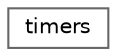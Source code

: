 digraph "Graphical Class Hierarchy"
{
 // LATEX_PDF_SIZE
  bgcolor="transparent";
  edge [fontname=Helvetica,fontsize=10,labelfontname=Helvetica,labelfontsize=10];
  node [fontname=Helvetica,fontsize=10,shape=box,height=0.2,width=0.4];
  rankdir="LR";
  Node0 [id="Node000000",label="timers",height=0.2,width=0.4,color="grey40", fillcolor="white", style="filled",URL="$classtimers.html",tooltip="Clase del objeto timers El objeto timers permite agrupar todos los timers y ejecutarlos de una sola p..."];
}
